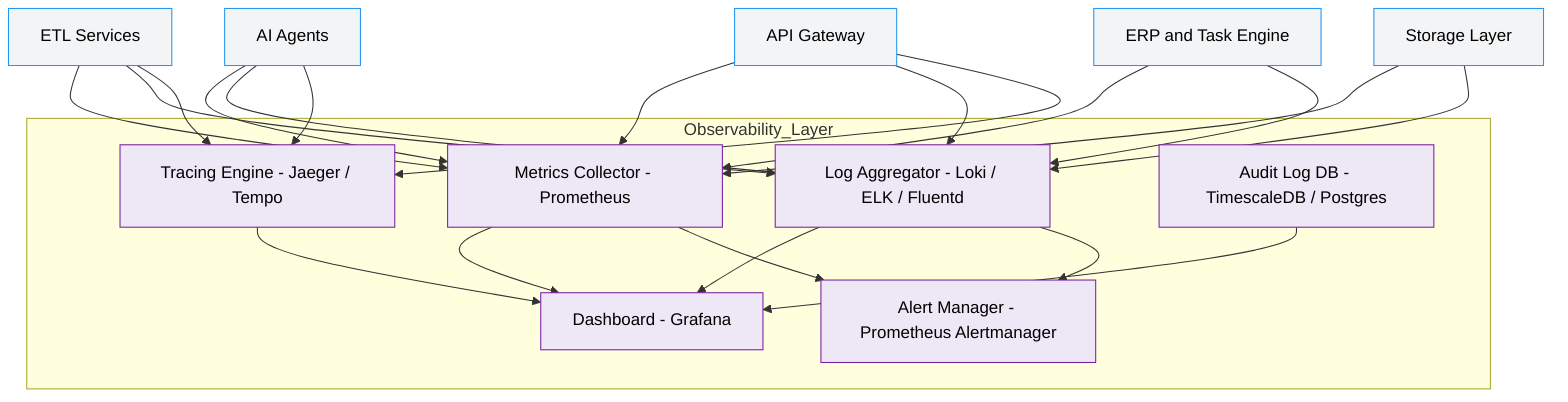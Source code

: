 flowchart TB


  

subgraph Observability_Layer

    A1[Metrics Collector - Prometheus]
    A2[Log Aggregator - Loki / ELK / Fluentd]
    A3[Tracing Engine - Jaeger / Tempo]
    A4[Dashboard - Grafana]
    A5[Alert Manager - Prometheus Alertmanager]
    A6[Audit Log DB - TimescaleDB / Postgres]

end

%% Data Sources
B1[ETL Services]
B2[AI Agents]
B3[API Gateway]
B4[ERP and Task Engine]
B5[Storage Layer]

B1 --> A1
B2 --> A1
B3 --> A1
B4 --> A1
B5 --> A1

B1 --> A2
B2 --> A2
B3 --> A2
B4 --> A2
B5 --> A2

B1 --> A3
B2 --> A3
B3 --> A3

A1 --> A4
A2 --> A4
A3 --> A4
A6 --> A4

A1 --> A5
A2 --> A5

%% Styling
classDef title fill:#f3f4f6,stroke:#000,color:#000,font-size:20px,font-weight:bold
classDef system fill:#f3f4f6,stroke:#2196f3,color:#000
classDef observ fill:#ede7f6,stroke:#7b1fa2,color:#000

class Title title
class A1,A2,A3,A4,A5,A6 observ
class B1,B2,B3,B4,B5 system